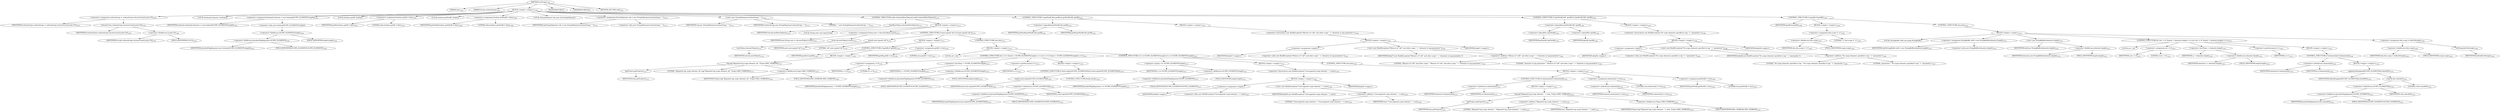 digraph "setScope" {  
"2304" [label = <(METHOD,setScope)<SUB>1302</SUB>> ]
"233" [label = <(PARAM,this)<SUB>1302</SUB>> ]
"2305" [label = <(PARAM,String verboseScope)<SUB>1302</SUB>> ]
"2306" [label = <(BLOCK,&lt;empty&gt;,&lt;empty&gt;)<SUB>1302</SUB>> ]
"2307" [label = <(&lt;operator&gt;.assignment,verboseScope = verboseScope.toLowerCase(Locale.US))<SUB>1303</SUB>> ]
"2308" [label = <(IDENTIFIER,verboseScope,verboseScope = verboseScope.toLowerCase(Locale.US))<SUB>1303</SUB>> ]
"2309" [label = <(toLowerCase,verboseScope.toLowerCase(Locale.US))<SUB>1303</SUB>> ]
"2310" [label = <(IDENTIFIER,verboseScope,verboseScope.toLowerCase(Locale.US))<SUB>1303</SUB>> ]
"2311" [label = <(&lt;operator&gt;.fieldAccess,Locale.US)<SUB>1303</SUB>> ]
"2312" [label = <(IDENTIFIER,Locale,verboseScope.toLowerCase(Locale.US))<SUB>1303</SUB>> ]
"2313" [label = <(FIELD_IDENTIFIER,US,US)<SUB>1303</SUB>> ]
"2314" [label = <(LOCAL,boolean[] elements: boolean[])> ]
"2315" [label = <(&lt;operator&gt;.assignment,boolean[] elements = new boolean[SCOPE_ELEMENTS.length])<SUB>1305</SUB>> ]
"2316" [label = <(IDENTIFIER,elements,boolean[] elements = new boolean[SCOPE_ELEMENTS.length])<SUB>1305</SUB>> ]
"2317" [label = <(&lt;operator&gt;.alloc,new boolean[SCOPE_ELEMENTS.length])> ]
"2318" [label = <(&lt;operator&gt;.fieldAccess,SCOPE_ELEMENTS.length)<SUB>1305</SUB>> ]
"2319" [label = <(&lt;operator&gt;.fieldAccess,Javadoc$TagArgument.SCOPE_ELEMENTS)<SUB>1305</SUB>> ]
"2320" [label = <(IDENTIFIER,Javadoc$TagArgument,new boolean[SCOPE_ELEMENTS.length])<SUB>1305</SUB>> ]
"2321" [label = <(FIELD_IDENTIFIER,SCOPE_ELEMENTS,SCOPE_ELEMENTS)<SUB>1305</SUB>> ]
"2322" [label = <(FIELD_IDENTIFIER,length,length)<SUB>1305</SUB>> ]
"2323" [label = <(LOCAL,boolean gotAll: boolean)> ]
"2324" [label = <(&lt;operator&gt;.assignment,boolean gotAll = false)<SUB>1307</SUB>> ]
"2325" [label = <(IDENTIFIER,gotAll,boolean gotAll = false)<SUB>1307</SUB>> ]
"2326" [label = <(LITERAL,false,boolean gotAll = false)<SUB>1307</SUB>> ]
"2327" [label = <(LOCAL,boolean gotNotAll: boolean)> ]
"2328" [label = <(&lt;operator&gt;.assignment,boolean gotNotAll = false)<SUB>1308</SUB>> ]
"2329" [label = <(IDENTIFIER,gotNotAll,boolean gotNotAll = false)<SUB>1308</SUB>> ]
"2330" [label = <(LITERAL,false,boolean gotNotAll = false)<SUB>1308</SUB>> ]
"231" [label = <(LOCAL,StringTokenizer tok: java.util.StringTokenizer)> ]
"2331" [label = <(&lt;operator&gt;.assignment,StringTokenizer tok = new StringTokenizer(verboseScope, &quot;,&quot;))<SUB>1312</SUB>> ]
"2332" [label = <(IDENTIFIER,tok,StringTokenizer tok = new StringTokenizer(verboseScope, &quot;,&quot;))<SUB>1312</SUB>> ]
"2333" [label = <(&lt;operator&gt;.alloc,new StringTokenizer(verboseScope, &quot;,&quot;))<SUB>1312</SUB>> ]
"2334" [label = <(&lt;init&gt;,new StringTokenizer(verboseScope, &quot;,&quot;))<SUB>1312</SUB>> ]
"230" [label = <(IDENTIFIER,tok,new StringTokenizer(verboseScope, &quot;,&quot;))<SUB>1312</SUB>> ]
"2335" [label = <(IDENTIFIER,verboseScope,new StringTokenizer(verboseScope, &quot;,&quot;))<SUB>1312</SUB>> ]
"2336" [label = <(LITERAL,&quot;,&quot;,new StringTokenizer(verboseScope, &quot;,&quot;))<SUB>1312</SUB>> ]
"2337" [label = <(CONTROL_STRUCTURE,while (tok.hasMoreTokens()),while (tok.hasMoreTokens()))<SUB>1313</SUB>> ]
"2338" [label = <(hasMoreTokens,tok.hasMoreTokens())<SUB>1313</SUB>> ]
"2339" [label = <(IDENTIFIER,tok,tok.hasMoreTokens())<SUB>1313</SUB>> ]
"2340" [label = <(BLOCK,&lt;empty&gt;,&lt;empty&gt;)<SUB>1313</SUB>> ]
"2341" [label = <(LOCAL,String next: java.lang.String)> ]
"2342" [label = <(&lt;operator&gt;.assignment,String next = tok.nextToken().trim())<SUB>1314</SUB>> ]
"2343" [label = <(IDENTIFIER,next,String next = tok.nextToken().trim())<SUB>1314</SUB>> ]
"2344" [label = <(trim,tok.nextToken().trim())<SUB>1314</SUB>> ]
"2345" [label = <(nextToken,tok.nextToken())<SUB>1314</SUB>> ]
"2346" [label = <(IDENTIFIER,tok,tok.nextToken())<SUB>1314</SUB>> ]
"2347" [label = <(CONTROL_STRUCTURE,if (next.equals(&quot;all&quot;)),if (next.equals(&quot;all&quot;)))<SUB>1315</SUB>> ]
"2348" [label = <(equals,next.equals(&quot;all&quot;))<SUB>1315</SUB>> ]
"2349" [label = <(IDENTIFIER,next,next.equals(&quot;all&quot;))<SUB>1315</SUB>> ]
"2350" [label = <(LITERAL,&quot;all&quot;,next.equals(&quot;all&quot;))<SUB>1315</SUB>> ]
"2351" [label = <(BLOCK,&lt;empty&gt;,&lt;empty&gt;)<SUB>1315</SUB>> ]
"2352" [label = <(CONTROL_STRUCTURE,if (gotAll),if (gotAll))<SUB>1316</SUB>> ]
"2353" [label = <(IDENTIFIER,gotAll,if (gotAll))<SUB>1316</SUB>> ]
"2354" [label = <(BLOCK,&lt;empty&gt;,&lt;empty&gt;)<SUB>1316</SUB>> ]
"2355" [label = <(log,log(&quot;Repeated tag scope element: all&quot;, Project.MSG_VERBOSE))<SUB>1317</SUB>> ]
"2356" [label = <(getProject,getProject())<SUB>1317</SUB>> ]
"232" [label = <(IDENTIFIER,this,getProject())<SUB>1317</SUB>> ]
"2357" [label = <(LITERAL,&quot;Repeated tag scope element: all&quot;,log(&quot;Repeated tag scope element: all&quot;, Project.MSG_VERBOSE))<SUB>1317</SUB>> ]
"2358" [label = <(&lt;operator&gt;.fieldAccess,Project.MSG_VERBOSE)<SUB>1318</SUB>> ]
"2359" [label = <(IDENTIFIER,Project,log(&quot;Repeated tag scope element: all&quot;, Project.MSG_VERBOSE))<SUB>1318</SUB>> ]
"2360" [label = <(FIELD_IDENTIFIER,MSG_VERBOSE,MSG_VERBOSE)<SUB>1318</SUB>> ]
"2361" [label = <(&lt;operator&gt;.assignment,gotAll = true)<SUB>1320</SUB>> ]
"2362" [label = <(IDENTIFIER,gotAll,gotAll = true)<SUB>1320</SUB>> ]
"2363" [label = <(LITERAL,true,gotAll = true)<SUB>1320</SUB>> ]
"2364" [label = <(CONTROL_STRUCTURE,else,else)<SUB>1321</SUB>> ]
"2365" [label = <(BLOCK,&lt;empty&gt;,&lt;empty&gt;)<SUB>1321</SUB>> ]
"2366" [label = <(LOCAL,int i: int)> ]
"2367" [label = <(CONTROL_STRUCTURE,for (i = 0; Some(i &lt; SCOPE_ELEMENTS.length); i++),for (i = 0; Some(i &lt; SCOPE_ELEMENTS.length); i++))<SUB>1323</SUB>> ]
"2368" [label = <(&lt;operator&gt;.assignment,i = 0)<SUB>1323</SUB>> ]
"2369" [label = <(IDENTIFIER,i,i = 0)<SUB>1323</SUB>> ]
"2370" [label = <(LITERAL,0,i = 0)<SUB>1323</SUB>> ]
"2371" [label = <(&lt;operator&gt;.lessThan,i &lt; SCOPE_ELEMENTS.length)<SUB>1323</SUB>> ]
"2372" [label = <(IDENTIFIER,i,i &lt; SCOPE_ELEMENTS.length)<SUB>1323</SUB>> ]
"2373" [label = <(&lt;operator&gt;.fieldAccess,SCOPE_ELEMENTS.length)<SUB>1323</SUB>> ]
"2374" [label = <(&lt;operator&gt;.fieldAccess,Javadoc$TagArgument.SCOPE_ELEMENTS)<SUB>1323</SUB>> ]
"2375" [label = <(IDENTIFIER,Javadoc$TagArgument,i &lt; SCOPE_ELEMENTS.length)<SUB>1323</SUB>> ]
"2376" [label = <(FIELD_IDENTIFIER,SCOPE_ELEMENTS,SCOPE_ELEMENTS)<SUB>1323</SUB>> ]
"2377" [label = <(FIELD_IDENTIFIER,length,length)<SUB>1323</SUB>> ]
"2378" [label = <(&lt;operator&gt;.postIncrement,i++)<SUB>1323</SUB>> ]
"2379" [label = <(IDENTIFIER,i,i++)<SUB>1323</SUB>> ]
"2380" [label = <(BLOCK,&lt;empty&gt;,&lt;empty&gt;)<SUB>1323</SUB>> ]
"2381" [label = <(CONTROL_STRUCTURE,if (next.equals(SCOPE_ELEMENTS[i])),if (next.equals(SCOPE_ELEMENTS[i])))<SUB>1324</SUB>> ]
"2382" [label = <(equals,next.equals(SCOPE_ELEMENTS[i]))<SUB>1324</SUB>> ]
"2383" [label = <(IDENTIFIER,next,next.equals(SCOPE_ELEMENTS[i]))<SUB>1324</SUB>> ]
"2384" [label = <(&lt;operator&gt;.indexAccess,SCOPE_ELEMENTS[i])<SUB>1324</SUB>> ]
"2385" [label = <(&lt;operator&gt;.fieldAccess,Javadoc$TagArgument.SCOPE_ELEMENTS)<SUB>1324</SUB>> ]
"2386" [label = <(IDENTIFIER,Javadoc$TagArgument,next.equals(SCOPE_ELEMENTS[i]))<SUB>1324</SUB>> ]
"2387" [label = <(FIELD_IDENTIFIER,SCOPE_ELEMENTS,SCOPE_ELEMENTS)<SUB>1324</SUB>> ]
"2388" [label = <(IDENTIFIER,i,next.equals(SCOPE_ELEMENTS[i]))<SUB>1324</SUB>> ]
"2389" [label = <(CONTROL_STRUCTURE,break;,break;)<SUB>1325</SUB>> ]
"2390" [label = <(CONTROL_STRUCTURE,if (i == SCOPE_ELEMENTS.length),if (i == SCOPE_ELEMENTS.length))<SUB>1327</SUB>> ]
"2391" [label = <(&lt;operator&gt;.equals,i == SCOPE_ELEMENTS.length)<SUB>1327</SUB>> ]
"2392" [label = <(IDENTIFIER,i,i == SCOPE_ELEMENTS.length)<SUB>1327</SUB>> ]
"2393" [label = <(&lt;operator&gt;.fieldAccess,SCOPE_ELEMENTS.length)<SUB>1327</SUB>> ]
"2394" [label = <(&lt;operator&gt;.fieldAccess,Javadoc$TagArgument.SCOPE_ELEMENTS)<SUB>1327</SUB>> ]
"2395" [label = <(IDENTIFIER,Javadoc$TagArgument,i == SCOPE_ELEMENTS.length)<SUB>1327</SUB>> ]
"2396" [label = <(FIELD_IDENTIFIER,SCOPE_ELEMENTS,SCOPE_ELEMENTS)<SUB>1327</SUB>> ]
"2397" [label = <(FIELD_IDENTIFIER,length,length)<SUB>1327</SUB>> ]
"2398" [label = <(BLOCK,&lt;empty&gt;,&lt;empty&gt;)<SUB>1327</SUB>> ]
"2399" [label = <(&lt;operator&gt;.throw,throw new BuildException(&quot;Unrecognised scope element: &quot; + next);)<SUB>1328</SUB>> ]
"2400" [label = <(BLOCK,&lt;empty&gt;,&lt;empty&gt;)<SUB>1328</SUB>> ]
"2401" [label = <(&lt;operator&gt;.assignment,&lt;empty&gt;)> ]
"2402" [label = <(IDENTIFIER,$obj36,&lt;empty&gt;)> ]
"2403" [label = <(&lt;operator&gt;.alloc,new BuildException(&quot;Unrecognised scope element: &quot; + next))<SUB>1328</SUB>> ]
"2404" [label = <(&lt;init&gt;,new BuildException(&quot;Unrecognised scope element: &quot; + next))<SUB>1328</SUB>> ]
"2405" [label = <(IDENTIFIER,$obj36,new BuildException(&quot;Unrecognised scope element: &quot; + next))> ]
"2406" [label = <(&lt;operator&gt;.addition,&quot;Unrecognised scope element: &quot; + next)<SUB>1328</SUB>> ]
"2407" [label = <(LITERAL,&quot;Unrecognised scope element: &quot;,&quot;Unrecognised scope element: &quot; + next)<SUB>1328</SUB>> ]
"2408" [label = <(IDENTIFIER,next,&quot;Unrecognised scope element: &quot; + next)<SUB>1329</SUB>> ]
"2409" [label = <(IDENTIFIER,$obj36,&lt;empty&gt;)> ]
"2410" [label = <(CONTROL_STRUCTURE,else,else)<SUB>1330</SUB>> ]
"2411" [label = <(BLOCK,&lt;empty&gt;,&lt;empty&gt;)<SUB>1330</SUB>> ]
"2412" [label = <(CONTROL_STRUCTURE,if (elements[i]),if (elements[i]))<SUB>1331</SUB>> ]
"2413" [label = <(&lt;operator&gt;.indexAccess,elements[i])<SUB>1331</SUB>> ]
"2414" [label = <(IDENTIFIER,elements,if (elements[i]))<SUB>1331</SUB>> ]
"2415" [label = <(IDENTIFIER,i,if (elements[i]))<SUB>1331</SUB>> ]
"2416" [label = <(BLOCK,&lt;empty&gt;,&lt;empty&gt;)<SUB>1331</SUB>> ]
"2417" [label = <(log,log(&quot;Repeated tag scope element: &quot; + next, Project.MSG_VERBOSE))<SUB>1332</SUB>> ]
"2418" [label = <(getProject,getProject())<SUB>1332</SUB>> ]
"234" [label = <(IDENTIFIER,this,getProject())<SUB>1332</SUB>> ]
"2419" [label = <(&lt;operator&gt;.addition,&quot;Repeated tag scope element: &quot; + next)<SUB>1332</SUB>> ]
"2420" [label = <(LITERAL,&quot;Repeated tag scope element: &quot;,&quot;Repeated tag scope element: &quot; + next)<SUB>1332</SUB>> ]
"2421" [label = <(IDENTIFIER,next,&quot;Repeated tag scope element: &quot; + next)<SUB>1333</SUB>> ]
"2422" [label = <(&lt;operator&gt;.fieldAccess,Project.MSG_VERBOSE)<SUB>1333</SUB>> ]
"2423" [label = <(IDENTIFIER,Project,log(&quot;Repeated tag scope element: &quot; + next, Project.MSG_VERBOSE))<SUB>1333</SUB>> ]
"2424" [label = <(FIELD_IDENTIFIER,MSG_VERBOSE,MSG_VERBOSE)<SUB>1333</SUB>> ]
"2425" [label = <(&lt;operator&gt;.assignment,elements[i] = true)<SUB>1335</SUB>> ]
"2426" [label = <(&lt;operator&gt;.indexAccess,elements[i])<SUB>1335</SUB>> ]
"2427" [label = <(IDENTIFIER,elements,elements[i] = true)<SUB>1335</SUB>> ]
"2428" [label = <(IDENTIFIER,i,elements[i] = true)<SUB>1335</SUB>> ]
"2429" [label = <(LITERAL,true,elements[i] = true)<SUB>1335</SUB>> ]
"2430" [label = <(&lt;operator&gt;.assignment,gotNotAll = true)<SUB>1336</SUB>> ]
"2431" [label = <(IDENTIFIER,gotNotAll,gotNotAll = true)<SUB>1336</SUB>> ]
"2432" [label = <(LITERAL,true,gotNotAll = true)<SUB>1336</SUB>> ]
"2433" [label = <(CONTROL_STRUCTURE,if (gotNotAll &amp;&amp; gotAll),if (gotNotAll &amp;&amp; gotAll))<SUB>1341</SUB>> ]
"2434" [label = <(&lt;operator&gt;.logicalAnd,gotNotAll &amp;&amp; gotAll)<SUB>1341</SUB>> ]
"2435" [label = <(IDENTIFIER,gotNotAll,gotNotAll &amp;&amp; gotAll)<SUB>1341</SUB>> ]
"2436" [label = <(IDENTIFIER,gotAll,gotNotAll &amp;&amp; gotAll)<SUB>1341</SUB>> ]
"2437" [label = <(BLOCK,&lt;empty&gt;,&lt;empty&gt;)<SUB>1341</SUB>> ]
"2438" [label = <(&lt;operator&gt;.throw,throw new BuildException(&quot;Mixture of \&quot;all\&quot; and other scope &quot; + &quot;elements in tag parameter.&quot;);)<SUB>1342</SUB>> ]
"2439" [label = <(BLOCK,&lt;empty&gt;,&lt;empty&gt;)<SUB>1342</SUB>> ]
"2440" [label = <(&lt;operator&gt;.assignment,&lt;empty&gt;)> ]
"2441" [label = <(IDENTIFIER,$obj37,&lt;empty&gt;)> ]
"2442" [label = <(&lt;operator&gt;.alloc,new BuildException(&quot;Mixture of \&quot;all\&quot; and other scope &quot; + &quot;elements in tag parameter.&quot;))<SUB>1342</SUB>> ]
"2443" [label = <(&lt;init&gt;,new BuildException(&quot;Mixture of \&quot;all\&quot; and other scope &quot; + &quot;elements in tag parameter.&quot;))<SUB>1342</SUB>> ]
"2444" [label = <(IDENTIFIER,$obj37,new BuildException(&quot;Mixture of \&quot;all\&quot; and other scope &quot; + &quot;elements in tag parameter.&quot;))> ]
"2445" [label = <(&lt;operator&gt;.addition,&quot;Mixture of \&quot;all\&quot; and other scope &quot; + &quot;elements in tag parameter.&quot;)<SUB>1342</SUB>> ]
"2446" [label = <(LITERAL,&quot;Mixture of \&quot;all\&quot; and other scope &quot;,&quot;Mixture of \&quot;all\&quot; and other scope &quot; + &quot;elements in tag parameter.&quot;)<SUB>1342</SUB>> ]
"2447" [label = <(LITERAL,&quot;elements in tag parameter.&quot;,&quot;Mixture of \&quot;all\&quot; and other scope &quot; + &quot;elements in tag parameter.&quot;)<SUB>1343</SUB>> ]
"2448" [label = <(IDENTIFIER,$obj37,&lt;empty&gt;)> ]
"2449" [label = <(CONTROL_STRUCTURE,if (!gotNotAll &amp;&amp; !gotAll),if (!gotNotAll &amp;&amp; !gotAll))<SUB>1345</SUB>> ]
"2450" [label = <(&lt;operator&gt;.logicalAnd,!gotNotAll &amp;&amp; !gotAll)<SUB>1345</SUB>> ]
"2451" [label = <(&lt;operator&gt;.logicalNot,!gotNotAll)<SUB>1345</SUB>> ]
"2452" [label = <(IDENTIFIER,gotNotAll,!gotNotAll)<SUB>1345</SUB>> ]
"2453" [label = <(&lt;operator&gt;.logicalNot,!gotAll)<SUB>1345</SUB>> ]
"2454" [label = <(IDENTIFIER,gotAll,!gotAll)<SUB>1345</SUB>> ]
"2455" [label = <(BLOCK,&lt;empty&gt;,&lt;empty&gt;)<SUB>1345</SUB>> ]
"2456" [label = <(&lt;operator&gt;.throw,throw new BuildException(&quot;No scope elements specified in tag &quot; + &quot;parameter.&quot;);)<SUB>1346</SUB>> ]
"2457" [label = <(BLOCK,&lt;empty&gt;,&lt;empty&gt;)<SUB>1346</SUB>> ]
"2458" [label = <(&lt;operator&gt;.assignment,&lt;empty&gt;)> ]
"2459" [label = <(IDENTIFIER,$obj38,&lt;empty&gt;)> ]
"2460" [label = <(&lt;operator&gt;.alloc,new BuildException(&quot;No scope elements specified in tag &quot; + &quot;parameter.&quot;))<SUB>1346</SUB>> ]
"2461" [label = <(&lt;init&gt;,new BuildException(&quot;No scope elements specified in tag &quot; + &quot;parameter.&quot;))<SUB>1346</SUB>> ]
"2462" [label = <(IDENTIFIER,$obj38,new BuildException(&quot;No scope elements specified in tag &quot; + &quot;parameter.&quot;))> ]
"2463" [label = <(&lt;operator&gt;.addition,&quot;No scope elements specified in tag &quot; + &quot;parameter.&quot;)<SUB>1346</SUB>> ]
"2464" [label = <(LITERAL,&quot;No scope elements specified in tag &quot;,&quot;No scope elements specified in tag &quot; + &quot;parameter.&quot;)<SUB>1346</SUB>> ]
"2465" [label = <(LITERAL,&quot;parameter.&quot;,&quot;No scope elements specified in tag &quot; + &quot;parameter.&quot;)<SUB>1347</SUB>> ]
"2466" [label = <(IDENTIFIER,$obj38,&lt;empty&gt;)> ]
"2467" [label = <(CONTROL_STRUCTURE,if (gotAll),if (gotAll))<SUB>1349</SUB>> ]
"2468" [label = <(IDENTIFIER,gotAll,if (gotAll))<SUB>1349</SUB>> ]
"2469" [label = <(BLOCK,&lt;empty&gt;,&lt;empty&gt;)<SUB>1349</SUB>> ]
"2470" [label = <(&lt;operator&gt;.assignment,this.scope = &quot;a&quot;)<SUB>1350</SUB>> ]
"2471" [label = <(&lt;operator&gt;.fieldAccess,this.scope)<SUB>1350</SUB>> ]
"235" [label = <(IDENTIFIER,this,this.scope = &quot;a&quot;)<SUB>1350</SUB>> ]
"2472" [label = <(FIELD_IDENTIFIER,scope,scope)<SUB>1350</SUB>> ]
"2473" [label = <(LITERAL,&quot;a&quot;,this.scope = &quot;a&quot;)<SUB>1350</SUB>> ]
"2474" [label = <(CONTROL_STRUCTURE,else,else)<SUB>1351</SUB>> ]
"2475" [label = <(BLOCK,&lt;empty&gt;,&lt;empty&gt;)<SUB>1351</SUB>> ]
"237" [label = <(LOCAL,StringBuffer buff: java.lang.StringBuffer)> ]
"2476" [label = <(&lt;operator&gt;.assignment,StringBuffer buff = new StringBuffer(elements.length))<SUB>1352</SUB>> ]
"2477" [label = <(IDENTIFIER,buff,StringBuffer buff = new StringBuffer(elements.length))<SUB>1352</SUB>> ]
"2478" [label = <(&lt;operator&gt;.alloc,new StringBuffer(elements.length))<SUB>1352</SUB>> ]
"2479" [label = <(&lt;init&gt;,new StringBuffer(elements.length))<SUB>1352</SUB>> ]
"236" [label = <(IDENTIFIER,buff,new StringBuffer(elements.length))<SUB>1352</SUB>> ]
"2480" [label = <(&lt;operator&gt;.fieldAccess,elements.length)<SUB>1352</SUB>> ]
"2481" [label = <(IDENTIFIER,elements,new StringBuffer(elements.length))<SUB>1352</SUB>> ]
"2482" [label = <(FIELD_IDENTIFIER,length,length)<SUB>1352</SUB>> ]
"2483" [label = <(CONTROL_STRUCTURE,for (int i = 0; Some(i &lt; elements.length); i++),for (int i = 0; Some(i &lt; elements.length); i++))<SUB>1353</SUB>> ]
"2484" [label = <(LOCAL,int i: int)> ]
"2485" [label = <(&lt;operator&gt;.assignment,int i = 0)<SUB>1353</SUB>> ]
"2486" [label = <(IDENTIFIER,i,int i = 0)<SUB>1353</SUB>> ]
"2487" [label = <(LITERAL,0,int i = 0)<SUB>1353</SUB>> ]
"2488" [label = <(&lt;operator&gt;.lessThan,i &lt; elements.length)<SUB>1353</SUB>> ]
"2489" [label = <(IDENTIFIER,i,i &lt; elements.length)<SUB>1353</SUB>> ]
"2490" [label = <(&lt;operator&gt;.fieldAccess,elements.length)<SUB>1353</SUB>> ]
"2491" [label = <(IDENTIFIER,elements,i &lt; elements.length)<SUB>1353</SUB>> ]
"2492" [label = <(FIELD_IDENTIFIER,length,length)<SUB>1353</SUB>> ]
"2493" [label = <(&lt;operator&gt;.postIncrement,i++)<SUB>1353</SUB>> ]
"2494" [label = <(IDENTIFIER,i,i++)<SUB>1353</SUB>> ]
"2495" [label = <(BLOCK,&lt;empty&gt;,&lt;empty&gt;)<SUB>1353</SUB>> ]
"2496" [label = <(CONTROL_STRUCTURE,if (elements[i]),if (elements[i]))<SUB>1354</SUB>> ]
"2497" [label = <(&lt;operator&gt;.indexAccess,elements[i])<SUB>1354</SUB>> ]
"2498" [label = <(IDENTIFIER,elements,if (elements[i]))<SUB>1354</SUB>> ]
"2499" [label = <(IDENTIFIER,i,if (elements[i]))<SUB>1354</SUB>> ]
"2500" [label = <(BLOCK,&lt;empty&gt;,&lt;empty&gt;)<SUB>1354</SUB>> ]
"2501" [label = <(append,buff.append(SCOPE_ELEMENTS[i].charAt(0)))<SUB>1355</SUB>> ]
"2502" [label = <(IDENTIFIER,buff,buff.append(SCOPE_ELEMENTS[i].charAt(0)))<SUB>1355</SUB>> ]
"2503" [label = <(charAt,this.charAt(0))<SUB>1355</SUB>> ]
"2504" [label = <(&lt;operator&gt;.indexAccess,SCOPE_ELEMENTS[i])<SUB>1355</SUB>> ]
"2505" [label = <(&lt;operator&gt;.fieldAccess,Javadoc$TagArgument.SCOPE_ELEMENTS)<SUB>1355</SUB>> ]
"2506" [label = <(IDENTIFIER,Javadoc$TagArgument,this.charAt(0))<SUB>1355</SUB>> ]
"2507" [label = <(FIELD_IDENTIFIER,SCOPE_ELEMENTS,SCOPE_ELEMENTS)<SUB>1355</SUB>> ]
"2508" [label = <(IDENTIFIER,i,this.charAt(0))<SUB>1355</SUB>> ]
"2509" [label = <(LITERAL,0,this.charAt(0))<SUB>1355</SUB>> ]
"2510" [label = <(&lt;operator&gt;.assignment,this.scope = buff.toString())<SUB>1358</SUB>> ]
"2511" [label = <(&lt;operator&gt;.fieldAccess,this.scope)<SUB>1358</SUB>> ]
"238" [label = <(IDENTIFIER,this,this.scope = buff.toString())<SUB>1358</SUB>> ]
"2512" [label = <(FIELD_IDENTIFIER,scope,scope)<SUB>1358</SUB>> ]
"2513" [label = <(toString,buff.toString())<SUB>1358</SUB>> ]
"2514" [label = <(IDENTIFIER,buff,buff.toString())<SUB>1358</SUB>> ]
"2515" [label = <(MODIFIER,PUBLIC)> ]
"2516" [label = <(MODIFIER,VIRTUAL)> ]
"2517" [label = <(METHOD_RETURN,void)<SUB>1302</SUB>> ]
  "2304" -> "233" 
  "2304" -> "2305" 
  "2304" -> "2306" 
  "2304" -> "2515" 
  "2304" -> "2516" 
  "2304" -> "2517" 
  "2306" -> "2307" 
  "2306" -> "2314" 
  "2306" -> "2315" 
  "2306" -> "2323" 
  "2306" -> "2324" 
  "2306" -> "2327" 
  "2306" -> "2328" 
  "2306" -> "231" 
  "2306" -> "2331" 
  "2306" -> "2334" 
  "2306" -> "2337" 
  "2306" -> "2433" 
  "2306" -> "2449" 
  "2306" -> "2467" 
  "2307" -> "2308" 
  "2307" -> "2309" 
  "2309" -> "2310" 
  "2309" -> "2311" 
  "2311" -> "2312" 
  "2311" -> "2313" 
  "2315" -> "2316" 
  "2315" -> "2317" 
  "2317" -> "2318" 
  "2318" -> "2319" 
  "2318" -> "2322" 
  "2319" -> "2320" 
  "2319" -> "2321" 
  "2324" -> "2325" 
  "2324" -> "2326" 
  "2328" -> "2329" 
  "2328" -> "2330" 
  "2331" -> "2332" 
  "2331" -> "2333" 
  "2334" -> "230" 
  "2334" -> "2335" 
  "2334" -> "2336" 
  "2337" -> "2338" 
  "2337" -> "2340" 
  "2338" -> "2339" 
  "2340" -> "2341" 
  "2340" -> "2342" 
  "2340" -> "2347" 
  "2342" -> "2343" 
  "2342" -> "2344" 
  "2344" -> "2345" 
  "2345" -> "2346" 
  "2347" -> "2348" 
  "2347" -> "2351" 
  "2347" -> "2364" 
  "2348" -> "2349" 
  "2348" -> "2350" 
  "2351" -> "2352" 
  "2351" -> "2361" 
  "2352" -> "2353" 
  "2352" -> "2354" 
  "2354" -> "2355" 
  "2355" -> "2356" 
  "2355" -> "2357" 
  "2355" -> "2358" 
  "2356" -> "232" 
  "2358" -> "2359" 
  "2358" -> "2360" 
  "2361" -> "2362" 
  "2361" -> "2363" 
  "2364" -> "2365" 
  "2365" -> "2366" 
  "2365" -> "2367" 
  "2365" -> "2390" 
  "2367" -> "2368" 
  "2367" -> "2371" 
  "2367" -> "2378" 
  "2367" -> "2380" 
  "2368" -> "2369" 
  "2368" -> "2370" 
  "2371" -> "2372" 
  "2371" -> "2373" 
  "2373" -> "2374" 
  "2373" -> "2377" 
  "2374" -> "2375" 
  "2374" -> "2376" 
  "2378" -> "2379" 
  "2380" -> "2381" 
  "2381" -> "2382" 
  "2381" -> "2389" 
  "2382" -> "2383" 
  "2382" -> "2384" 
  "2384" -> "2385" 
  "2384" -> "2388" 
  "2385" -> "2386" 
  "2385" -> "2387" 
  "2390" -> "2391" 
  "2390" -> "2398" 
  "2390" -> "2410" 
  "2391" -> "2392" 
  "2391" -> "2393" 
  "2393" -> "2394" 
  "2393" -> "2397" 
  "2394" -> "2395" 
  "2394" -> "2396" 
  "2398" -> "2399" 
  "2399" -> "2400" 
  "2400" -> "2401" 
  "2400" -> "2404" 
  "2400" -> "2409" 
  "2401" -> "2402" 
  "2401" -> "2403" 
  "2404" -> "2405" 
  "2404" -> "2406" 
  "2406" -> "2407" 
  "2406" -> "2408" 
  "2410" -> "2411" 
  "2411" -> "2412" 
  "2411" -> "2425" 
  "2411" -> "2430" 
  "2412" -> "2413" 
  "2412" -> "2416" 
  "2413" -> "2414" 
  "2413" -> "2415" 
  "2416" -> "2417" 
  "2417" -> "2418" 
  "2417" -> "2419" 
  "2417" -> "2422" 
  "2418" -> "234" 
  "2419" -> "2420" 
  "2419" -> "2421" 
  "2422" -> "2423" 
  "2422" -> "2424" 
  "2425" -> "2426" 
  "2425" -> "2429" 
  "2426" -> "2427" 
  "2426" -> "2428" 
  "2430" -> "2431" 
  "2430" -> "2432" 
  "2433" -> "2434" 
  "2433" -> "2437" 
  "2434" -> "2435" 
  "2434" -> "2436" 
  "2437" -> "2438" 
  "2438" -> "2439" 
  "2439" -> "2440" 
  "2439" -> "2443" 
  "2439" -> "2448" 
  "2440" -> "2441" 
  "2440" -> "2442" 
  "2443" -> "2444" 
  "2443" -> "2445" 
  "2445" -> "2446" 
  "2445" -> "2447" 
  "2449" -> "2450" 
  "2449" -> "2455" 
  "2450" -> "2451" 
  "2450" -> "2453" 
  "2451" -> "2452" 
  "2453" -> "2454" 
  "2455" -> "2456" 
  "2456" -> "2457" 
  "2457" -> "2458" 
  "2457" -> "2461" 
  "2457" -> "2466" 
  "2458" -> "2459" 
  "2458" -> "2460" 
  "2461" -> "2462" 
  "2461" -> "2463" 
  "2463" -> "2464" 
  "2463" -> "2465" 
  "2467" -> "2468" 
  "2467" -> "2469" 
  "2467" -> "2474" 
  "2469" -> "2470" 
  "2470" -> "2471" 
  "2470" -> "2473" 
  "2471" -> "235" 
  "2471" -> "2472" 
  "2474" -> "2475" 
  "2475" -> "237" 
  "2475" -> "2476" 
  "2475" -> "2479" 
  "2475" -> "2483" 
  "2475" -> "2510" 
  "2476" -> "2477" 
  "2476" -> "2478" 
  "2479" -> "236" 
  "2479" -> "2480" 
  "2480" -> "2481" 
  "2480" -> "2482" 
  "2483" -> "2484" 
  "2483" -> "2485" 
  "2483" -> "2488" 
  "2483" -> "2493" 
  "2483" -> "2495" 
  "2485" -> "2486" 
  "2485" -> "2487" 
  "2488" -> "2489" 
  "2488" -> "2490" 
  "2490" -> "2491" 
  "2490" -> "2492" 
  "2493" -> "2494" 
  "2495" -> "2496" 
  "2496" -> "2497" 
  "2496" -> "2500" 
  "2497" -> "2498" 
  "2497" -> "2499" 
  "2500" -> "2501" 
  "2501" -> "2502" 
  "2501" -> "2503" 
  "2503" -> "2504" 
  "2503" -> "2509" 
  "2504" -> "2505" 
  "2504" -> "2508" 
  "2505" -> "2506" 
  "2505" -> "2507" 
  "2510" -> "2511" 
  "2510" -> "2513" 
  "2511" -> "238" 
  "2511" -> "2512" 
  "2513" -> "2514" 
}
